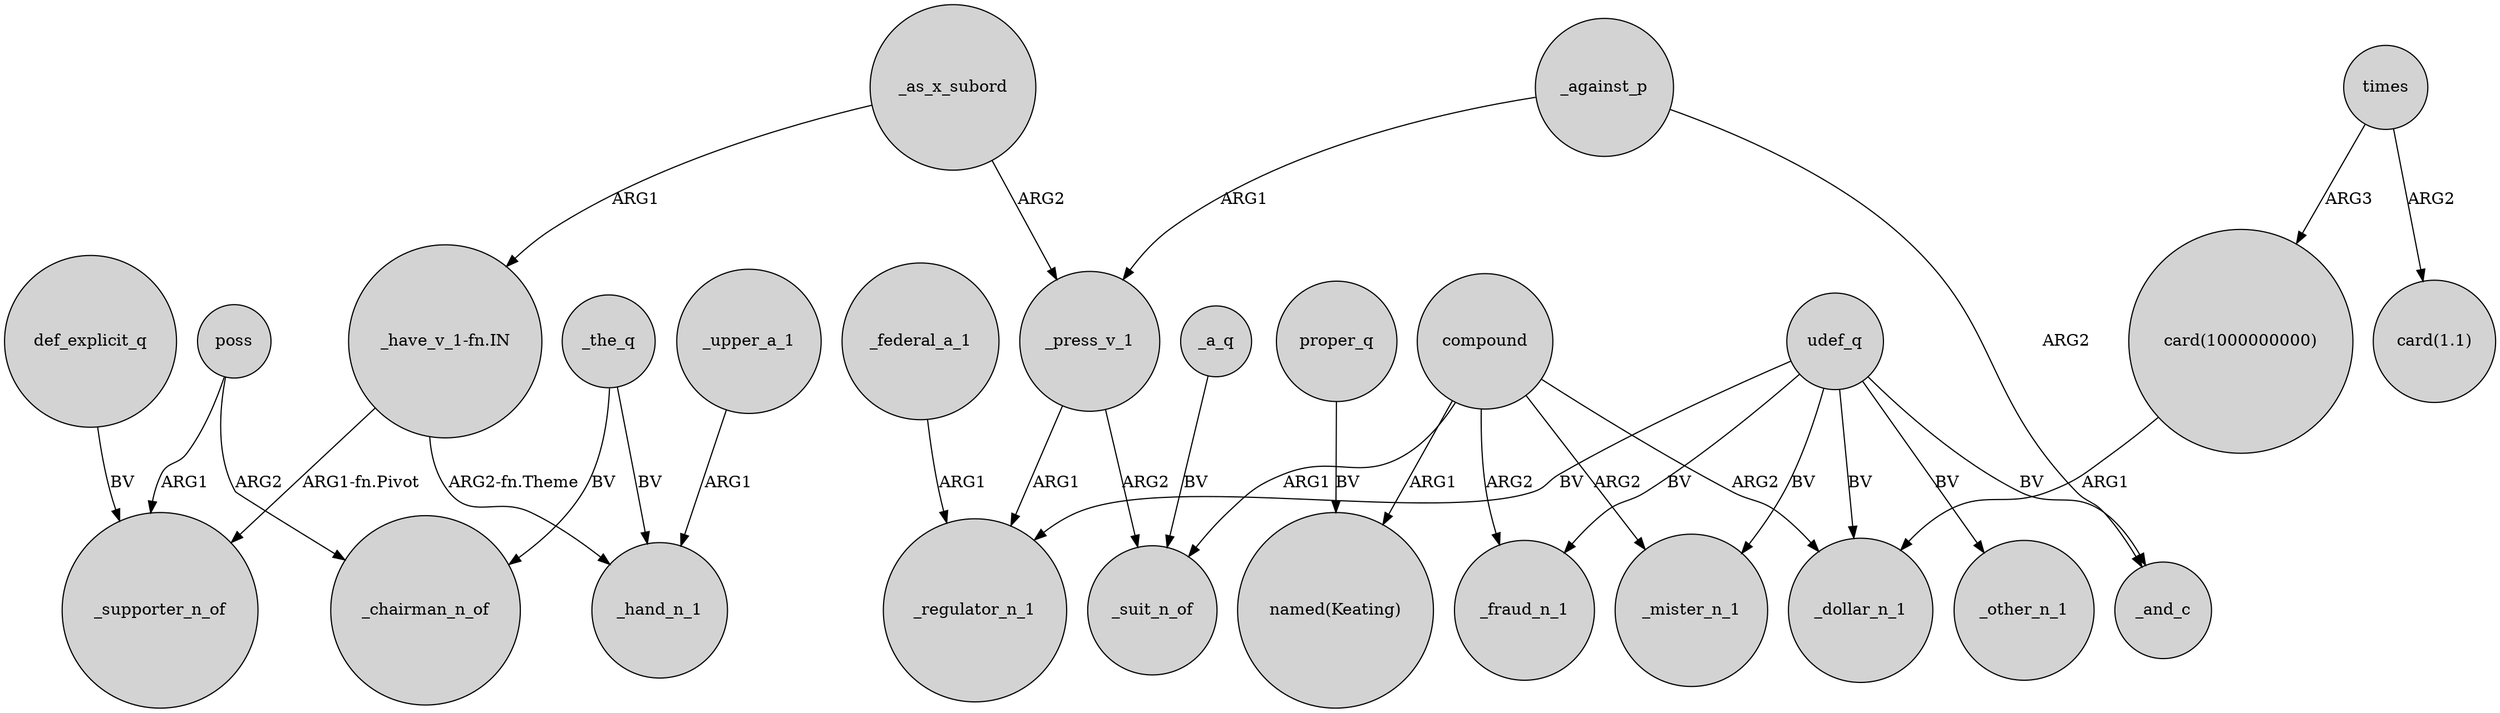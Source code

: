 digraph {
	node [shape=circle style=filled]
	poss -> _supporter_n_of [label=ARG1]
	_federal_a_1 -> _regulator_n_1 [label=ARG1]
	compound -> _suit_n_of [label=ARG1]
	compound -> _mister_n_1 [label=ARG2]
	compound -> "named(Keating)" [label=ARG1]
	udef_q -> _mister_n_1 [label=BV]
	_press_v_1 -> _regulator_n_1 [label=ARG1]
	times -> "card(1.1)" [label=ARG2]
	_as_x_subord -> _press_v_1 [label=ARG2]
	proper_q -> "named(Keating)" [label=BV]
	_the_q -> _hand_n_1 [label=BV]
	times -> "card(1000000000)" [label=ARG3]
	udef_q -> _fraud_n_1 [label=BV]
	udef_q -> _other_n_1 [label=BV]
	compound -> _fraud_n_1 [label=ARG2]
	def_explicit_q -> _supporter_n_of [label=BV]
	_press_v_1 -> _suit_n_of [label=ARG2]
	_the_q -> _chairman_n_of [label=BV]
	poss -> _chairman_n_of [label=ARG2]
	_upper_a_1 -> _hand_n_1 [label=ARG1]
	_a_q -> _suit_n_of [label=BV]
	"_have_v_1-fn.IN" -> _supporter_n_of [label="ARG1-fn.Pivot"]
	_against_p -> _press_v_1 [label=ARG1]
	_against_p -> _and_c [label=ARG2]
	"card(1000000000)" -> _dollar_n_1 [label=ARG1]
	compound -> _dollar_n_1 [label=ARG2]
	udef_q -> _and_c [label=BV]
	udef_q -> _regulator_n_1 [label=BV]
	_as_x_subord -> "_have_v_1-fn.IN" [label=ARG1]
	udef_q -> _dollar_n_1 [label=BV]
	"_have_v_1-fn.IN" -> _hand_n_1 [label="ARG2-fn.Theme"]
}
